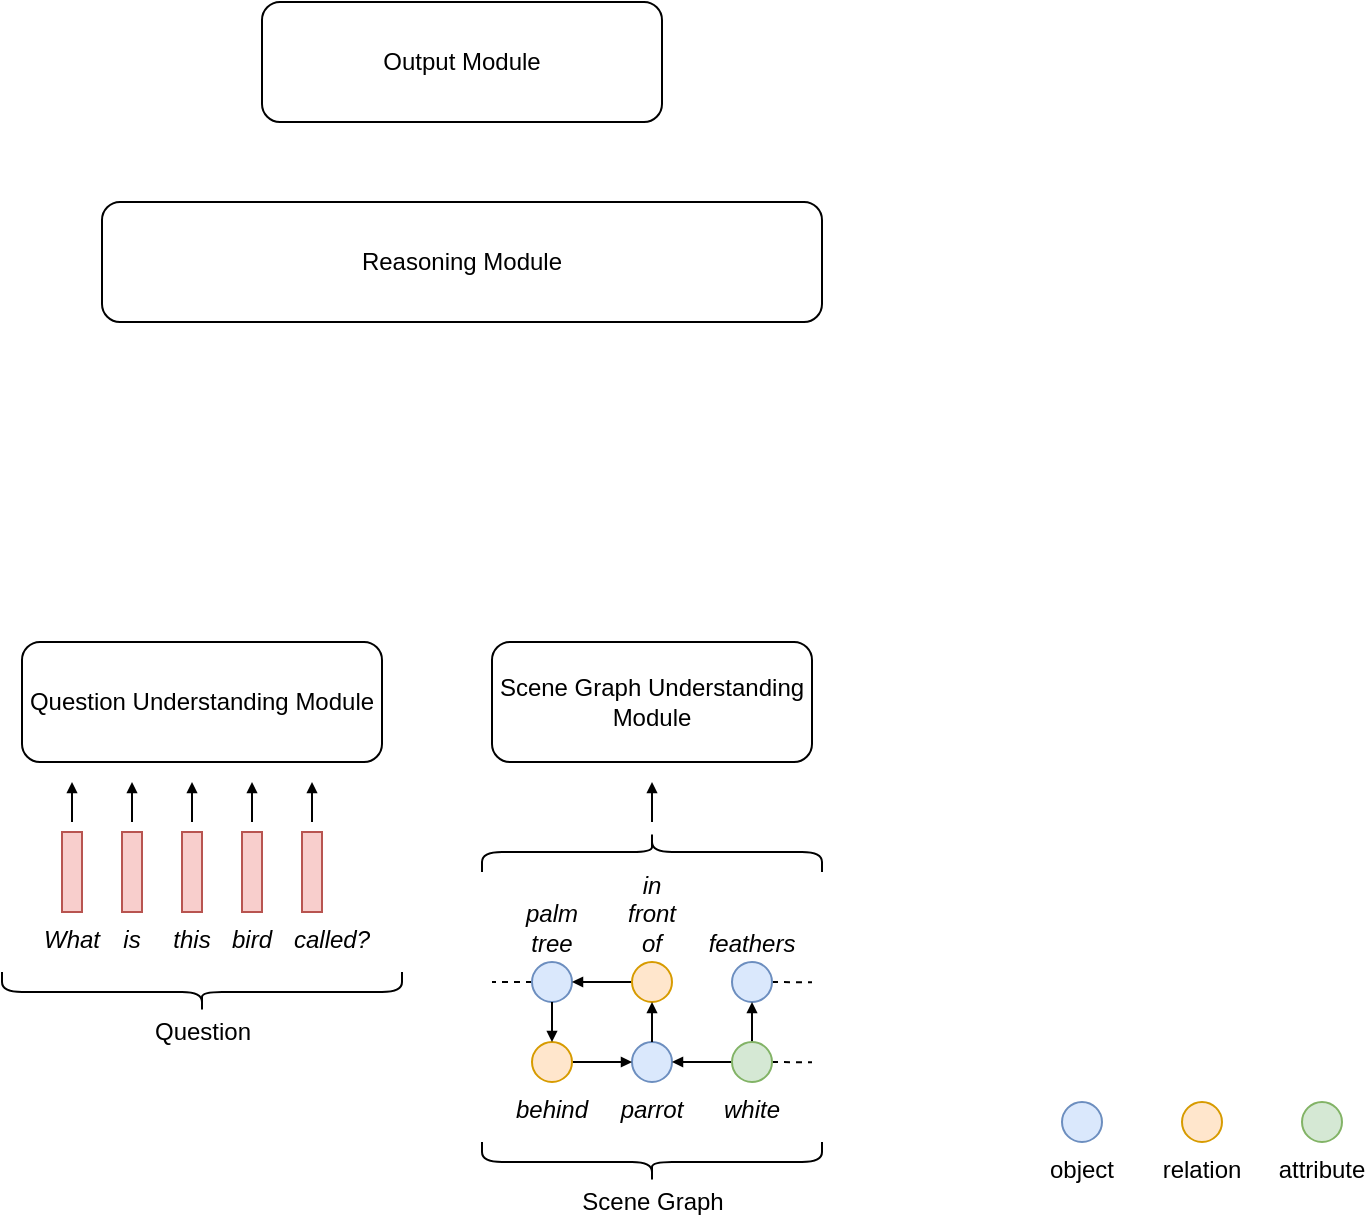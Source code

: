 <mxfile version="13.10.0" type="github">
  <diagram id="HfLiJ4DD011SfzfWRTsT" name="Page-1">
    <mxGraphModel dx="1685" dy="644" grid="1" gridSize="10" guides="1" tooltips="1" connect="1" arrows="1" fold="1" page="1" pageScale="1" pageWidth="827" pageHeight="1169" math="1" shadow="0">
      <root>
        <mxCell id="0" />
        <mxCell id="1" parent="0" />
        <mxCell id="9DUDsAGnaTjI5zjK5OL5-16" value="Scene Graph" style="text;html=1;align=center;verticalAlign=middle;resizable=0;points=[];autosize=1;" vertex="1" parent="1">
          <mxGeometry x="400" y="750" width="90" height="20" as="geometry" />
        </mxCell>
        <mxCell id="9DUDsAGnaTjI5zjK5OL5-17" value="Question Understanding Module" style="rounded=1;whiteSpace=wrap;html=1;" vertex="1" parent="1">
          <mxGeometry x="130" y="480" width="180" height="60" as="geometry" />
        </mxCell>
        <mxCell id="9DUDsAGnaTjI5zjK5OL5-18" value="Scene Graph Understanding Module" style="rounded=1;whiteSpace=wrap;html=1;" vertex="1" parent="1">
          <mxGeometry x="365" y="480" width="160" height="60" as="geometry" />
        </mxCell>
        <mxCell id="9DUDsAGnaTjI5zjK5OL5-19" value="Reasoning Module" style="rounded=1;whiteSpace=wrap;html=1;" vertex="1" parent="1">
          <mxGeometry x="170" y="260" width="360" height="60" as="geometry" />
        </mxCell>
        <mxCell id="9DUDsAGnaTjI5zjK5OL5-21" value="Output Module" style="rounded=1;whiteSpace=wrap;html=1;" vertex="1" parent="1">
          <mxGeometry x="250" y="160" width="200" height="60" as="geometry" />
        </mxCell>
        <mxCell id="9DUDsAGnaTjI5zjK5OL5-28" value="Question" style="text;html=1;align=center;verticalAlign=middle;resizable=0;points=[];autosize=1;" vertex="1" parent="1">
          <mxGeometry x="185" y="665" width="70" height="20" as="geometry" />
        </mxCell>
        <mxCell id="9DUDsAGnaTjI5zjK5OL5-29" value="" style="shape=curlyBracket;whiteSpace=wrap;html=1;rounded=1;align=center;direction=north;" vertex="1" parent="1">
          <mxGeometry x="120" y="645" width="200" height="20" as="geometry" />
        </mxCell>
        <mxCell id="9DUDsAGnaTjI5zjK5OL5-31" value="" style="shape=curlyBracket;whiteSpace=wrap;html=1;rounded=1;align=center;direction=north;" vertex="1" parent="1">
          <mxGeometry x="360" y="730" width="170" height="20" as="geometry" />
        </mxCell>
        <mxCell id="9DUDsAGnaTjI5zjK5OL5-58" value="attribute" style="ellipse;whiteSpace=wrap;html=1;fillColor=#d5e8d4;strokeColor=#82b366;labelPosition=center;verticalLabelPosition=bottom;align=center;verticalAlign=top;" vertex="1" parent="1">
          <mxGeometry x="770" y="710" width="20" height="20" as="geometry" />
        </mxCell>
        <mxCell id="9DUDsAGnaTjI5zjK5OL5-59" value="object" style="ellipse;whiteSpace=wrap;html=1;fillColor=#dae8fc;strokeColor=#6c8ebf;labelPosition=center;verticalLabelPosition=bottom;align=center;verticalAlign=top;" vertex="1" parent="1">
          <mxGeometry x="650" y="710" width="20" height="20" as="geometry" />
        </mxCell>
        <mxCell id="9DUDsAGnaTjI5zjK5OL5-60" value="relation" style="ellipse;whiteSpace=wrap;html=1;fillColor=#ffe6cc;strokeColor=#d79b00;labelPosition=center;verticalLabelPosition=bottom;align=center;verticalAlign=top;" vertex="1" parent="1">
          <mxGeometry x="710" y="710" width="20" height="20" as="geometry" />
        </mxCell>
        <mxCell id="9DUDsAGnaTjI5zjK5OL5-85" value="" style="group" vertex="1" connectable="0" parent="1">
          <mxGeometry x="365" y="640" width="160" height="60" as="geometry" />
        </mxCell>
        <mxCell id="9DUDsAGnaTjI5zjK5OL5-45" value="&lt;i&gt;parrot&lt;/i&gt;" style="ellipse;whiteSpace=wrap;html=1;fillColor=#dae8fc;strokeColor=#6c8ebf;labelPosition=center;verticalLabelPosition=bottom;align=center;verticalAlign=top;" vertex="1" parent="9DUDsAGnaTjI5zjK5OL5-85">
          <mxGeometry x="70" y="40" width="20" height="20" as="geometry" />
        </mxCell>
        <mxCell id="9DUDsAGnaTjI5zjK5OL5-82" style="edgeStyle=none;rounded=1;orthogonalLoop=1;jettySize=auto;html=1;exitX=1;exitY=0.5;exitDx=0;exitDy=0;dashed=1;startArrow=none;startFill=0;startSize=3;endArrow=none;endFill=0;endSize=3;strokeColor=#000000;strokeWidth=1;fontSize=8;" edge="1" parent="9DUDsAGnaTjI5zjK5OL5-85" source="9DUDsAGnaTjI5zjK5OL5-46">
          <mxGeometry relative="1" as="geometry">
            <mxPoint x="160" y="10.167" as="targetPoint" />
          </mxGeometry>
        </mxCell>
        <mxCell id="9DUDsAGnaTjI5zjK5OL5-46" value="&lt;i&gt;feathers&lt;/i&gt;" style="ellipse;whiteSpace=wrap;html=1;fillColor=#dae8fc;strokeColor=#6c8ebf;labelPosition=center;verticalLabelPosition=top;align=center;verticalAlign=bottom;" vertex="1" parent="9DUDsAGnaTjI5zjK5OL5-85">
          <mxGeometry x="120" width="20" height="20" as="geometry" />
        </mxCell>
        <mxCell id="9DUDsAGnaTjI5zjK5OL5-75" style="edgeStyle=none;rounded=1;orthogonalLoop=1;jettySize=auto;html=1;exitX=0;exitY=0.5;exitDx=0;exitDy=0;entryX=1;entryY=0.5;entryDx=0;entryDy=0;startArrow=none;startFill=0;startSize=3;endArrow=block;endFill=1;endSize=3;strokeColor=#000000;strokeWidth=1;fontSize=8;" edge="1" parent="9DUDsAGnaTjI5zjK5OL5-85" source="9DUDsAGnaTjI5zjK5OL5-49" target="9DUDsAGnaTjI5zjK5OL5-45">
          <mxGeometry relative="1" as="geometry" />
        </mxCell>
        <mxCell id="9DUDsAGnaTjI5zjK5OL5-76" style="edgeStyle=none;rounded=1;orthogonalLoop=1;jettySize=auto;html=1;exitX=0.5;exitY=0;exitDx=0;exitDy=0;entryX=0.5;entryY=1;entryDx=0;entryDy=0;startArrow=none;startFill=0;startSize=3;endArrow=block;endFill=1;endSize=3;strokeColor=#000000;strokeWidth=1;fontSize=8;" edge="1" parent="9DUDsAGnaTjI5zjK5OL5-85" source="9DUDsAGnaTjI5zjK5OL5-49" target="9DUDsAGnaTjI5zjK5OL5-46">
          <mxGeometry relative="1" as="geometry" />
        </mxCell>
        <mxCell id="9DUDsAGnaTjI5zjK5OL5-83" style="edgeStyle=none;rounded=1;orthogonalLoop=1;jettySize=auto;html=1;exitX=1;exitY=0.5;exitDx=0;exitDy=0;dashed=1;startArrow=none;startFill=0;startSize=3;endArrow=none;endFill=0;endSize=3;strokeColor=#000000;strokeWidth=1;fontSize=8;" edge="1" parent="9DUDsAGnaTjI5zjK5OL5-85" source="9DUDsAGnaTjI5zjK5OL5-49">
          <mxGeometry relative="1" as="geometry">
            <mxPoint x="160" y="50.167" as="targetPoint" />
          </mxGeometry>
        </mxCell>
        <mxCell id="9DUDsAGnaTjI5zjK5OL5-49" value="&lt;i&gt;white&lt;/i&gt;" style="ellipse;whiteSpace=wrap;html=1;fillColor=#d5e8d4;strokeColor=#82b366;labelPosition=center;verticalLabelPosition=bottom;align=center;verticalAlign=top;" vertex="1" parent="9DUDsAGnaTjI5zjK5OL5-85">
          <mxGeometry x="120" y="40" width="20" height="20" as="geometry" />
        </mxCell>
        <mxCell id="9DUDsAGnaTjI5zjK5OL5-81" style="edgeStyle=none;rounded=1;orthogonalLoop=1;jettySize=auto;html=1;exitX=0;exitY=0.5;exitDx=0;exitDy=0;startArrow=none;startFill=0;startSize=3;endArrow=none;endFill=0;endSize=3;strokeColor=#000000;strokeWidth=1;fontSize=8;dashed=1;" edge="1" parent="9DUDsAGnaTjI5zjK5OL5-85" source="9DUDsAGnaTjI5zjK5OL5-51">
          <mxGeometry relative="1" as="geometry">
            <mxPoint y="10" as="targetPoint" />
          </mxGeometry>
        </mxCell>
        <mxCell id="9DUDsAGnaTjI5zjK5OL5-51" value="&lt;i&gt;palm tree&lt;/i&gt;" style="ellipse;whiteSpace=wrap;html=1;fillColor=#dae8fc;strokeColor=#6c8ebf;labelPosition=center;verticalLabelPosition=top;align=center;verticalAlign=bottom;" vertex="1" parent="9DUDsAGnaTjI5zjK5OL5-85">
          <mxGeometry x="20" width="20" height="20" as="geometry" />
        </mxCell>
        <mxCell id="9DUDsAGnaTjI5zjK5OL5-78" style="edgeStyle=none;rounded=1;orthogonalLoop=1;jettySize=auto;html=1;exitX=1;exitY=0.5;exitDx=0;exitDy=0;entryX=0;entryY=0.5;entryDx=0;entryDy=0;startArrow=none;startFill=0;startSize=3;endArrow=block;endFill=1;endSize=3;strokeColor=#000000;strokeWidth=1;fontSize=8;" edge="1" parent="9DUDsAGnaTjI5zjK5OL5-85" source="9DUDsAGnaTjI5zjK5OL5-52" target="9DUDsAGnaTjI5zjK5OL5-45">
          <mxGeometry relative="1" as="geometry" />
        </mxCell>
        <mxCell id="9DUDsAGnaTjI5zjK5OL5-52" value="&lt;i&gt;behind&lt;/i&gt;" style="ellipse;whiteSpace=wrap;html=1;fillColor=#ffe6cc;strokeColor=#d79b00;labelPosition=center;verticalLabelPosition=bottom;align=center;verticalAlign=top;" vertex="1" parent="9DUDsAGnaTjI5zjK5OL5-85">
          <mxGeometry x="20" y="40" width="20" height="20" as="geometry" />
        </mxCell>
        <mxCell id="9DUDsAGnaTjI5zjK5OL5-77" style="edgeStyle=none;rounded=1;orthogonalLoop=1;jettySize=auto;html=1;exitX=0.5;exitY=1;exitDx=0;exitDy=0;entryX=0.5;entryY=0;entryDx=0;entryDy=0;startArrow=none;startFill=0;startSize=3;endArrow=block;endFill=1;endSize=3;strokeColor=#000000;strokeWidth=1;fontSize=8;" edge="1" parent="9DUDsAGnaTjI5zjK5OL5-85" source="9DUDsAGnaTjI5zjK5OL5-51" target="9DUDsAGnaTjI5zjK5OL5-52">
          <mxGeometry relative="1" as="geometry" />
        </mxCell>
        <mxCell id="9DUDsAGnaTjI5zjK5OL5-80" style="edgeStyle=none;rounded=1;orthogonalLoop=1;jettySize=auto;html=1;exitX=0;exitY=0.5;exitDx=0;exitDy=0;entryX=1;entryY=0.5;entryDx=0;entryDy=0;startArrow=none;startFill=0;startSize=3;endArrow=block;endFill=1;endSize=3;strokeColor=#000000;strokeWidth=1;fontSize=8;" edge="1" parent="9DUDsAGnaTjI5zjK5OL5-85" source="9DUDsAGnaTjI5zjK5OL5-53" target="9DUDsAGnaTjI5zjK5OL5-51">
          <mxGeometry relative="1" as="geometry" />
        </mxCell>
        <mxCell id="9DUDsAGnaTjI5zjK5OL5-53" value="&lt;i&gt;in front of&lt;/i&gt;" style="ellipse;whiteSpace=wrap;html=1;fillColor=#ffe6cc;strokeColor=#d79b00;labelPosition=center;verticalLabelPosition=top;align=center;verticalAlign=bottom;" vertex="1" parent="9DUDsAGnaTjI5zjK5OL5-85">
          <mxGeometry x="70" width="20" height="20" as="geometry" />
        </mxCell>
        <mxCell id="9DUDsAGnaTjI5zjK5OL5-79" style="edgeStyle=none;rounded=1;orthogonalLoop=1;jettySize=auto;html=1;exitX=0.5;exitY=0;exitDx=0;exitDy=0;entryX=0.5;entryY=1;entryDx=0;entryDy=0;startArrow=none;startFill=0;startSize=3;endArrow=block;endFill=1;endSize=3;strokeColor=#000000;strokeWidth=1;fontSize=8;" edge="1" parent="9DUDsAGnaTjI5zjK5OL5-85" source="9DUDsAGnaTjI5zjK5OL5-45" target="9DUDsAGnaTjI5zjK5OL5-53">
          <mxGeometry relative="1" as="geometry" />
        </mxCell>
        <mxCell id="9DUDsAGnaTjI5zjK5OL5-110" value="" style="group" vertex="1" connectable="0" parent="1">
          <mxGeometry x="150" y="550" width="130" height="65" as="geometry" />
        </mxCell>
        <mxCell id="9DUDsAGnaTjI5zjK5OL5-100" value="" style="group" vertex="1" connectable="0" parent="9DUDsAGnaTjI5zjK5OL5-110">
          <mxGeometry y="25" width="130" height="40" as="geometry" />
        </mxCell>
        <mxCell id="9DUDsAGnaTjI5zjK5OL5-22" value="&lt;i&gt;What&lt;/i&gt;" style="rounded=0;whiteSpace=wrap;html=1;fillColor=#f8cecc;strokeColor=#b85450;labelPosition=center;verticalLabelPosition=bottom;align=center;verticalAlign=top;" vertex="1" parent="9DUDsAGnaTjI5zjK5OL5-100">
          <mxGeometry width="10" height="40" as="geometry" />
        </mxCell>
        <mxCell id="9DUDsAGnaTjI5zjK5OL5-24" value="&lt;i&gt;is&lt;/i&gt;" style="rounded=0;whiteSpace=wrap;html=1;fillColor=#f8cecc;strokeColor=#b85450;labelPosition=center;verticalLabelPosition=bottom;align=center;verticalAlign=top;" vertex="1" parent="9DUDsAGnaTjI5zjK5OL5-100">
          <mxGeometry x="30" width="10" height="40" as="geometry" />
        </mxCell>
        <mxCell id="9DUDsAGnaTjI5zjK5OL5-25" value="&lt;i&gt;this&lt;/i&gt;" style="rounded=0;whiteSpace=wrap;html=1;fillColor=#f8cecc;strokeColor=#b85450;labelPosition=center;verticalLabelPosition=bottom;align=center;verticalAlign=top;" vertex="1" parent="9DUDsAGnaTjI5zjK5OL5-100">
          <mxGeometry x="60" width="10" height="40" as="geometry" />
        </mxCell>
        <mxCell id="9DUDsAGnaTjI5zjK5OL5-26" value="&lt;i&gt;bird&lt;/i&gt;" style="rounded=0;whiteSpace=wrap;html=1;fillColor=#f8cecc;strokeColor=#b85450;labelPosition=center;verticalLabelPosition=bottom;align=center;verticalAlign=top;" vertex="1" parent="9DUDsAGnaTjI5zjK5OL5-100">
          <mxGeometry x="90" width="10" height="40" as="geometry" />
        </mxCell>
        <mxCell id="9DUDsAGnaTjI5zjK5OL5-27" value="&lt;i&gt;called?&lt;/i&gt;" style="rounded=0;whiteSpace=wrap;html=1;fillColor=#f8cecc;strokeColor=#b85450;labelPosition=right;verticalLabelPosition=bottom;align=center;verticalAlign=top;" vertex="1" parent="9DUDsAGnaTjI5zjK5OL5-100">
          <mxGeometry x="120" width="10" height="40" as="geometry" />
        </mxCell>
        <mxCell id="9DUDsAGnaTjI5zjK5OL5-105" style="edgeStyle=none;rounded=1;orthogonalLoop=1;jettySize=auto;html=1;startArrow=block;startFill=1;startSize=3;endArrow=none;endFill=0;endSize=3;strokeColor=#000000;strokeWidth=1;fontSize=8;" edge="1" parent="9DUDsAGnaTjI5zjK5OL5-110">
          <mxGeometry relative="1" as="geometry">
            <mxPoint x="5" y="20" as="targetPoint" />
            <mxPoint x="5" as="sourcePoint" />
          </mxGeometry>
        </mxCell>
        <mxCell id="9DUDsAGnaTjI5zjK5OL5-106" style="edgeStyle=none;rounded=1;orthogonalLoop=1;jettySize=auto;html=1;startArrow=block;startFill=1;startSize=3;endArrow=none;endFill=0;endSize=3;strokeColor=#000000;strokeWidth=1;fontSize=8;" edge="1" parent="9DUDsAGnaTjI5zjK5OL5-110">
          <mxGeometry relative="1" as="geometry">
            <mxPoint x="35" y="20" as="targetPoint" />
            <mxPoint x="35" as="sourcePoint" />
          </mxGeometry>
        </mxCell>
        <mxCell id="9DUDsAGnaTjI5zjK5OL5-107" style="edgeStyle=none;rounded=1;orthogonalLoop=1;jettySize=auto;html=1;startArrow=block;startFill=1;startSize=3;endArrow=none;endFill=0;endSize=3;strokeColor=#000000;strokeWidth=1;fontSize=8;" edge="1" parent="9DUDsAGnaTjI5zjK5OL5-110">
          <mxGeometry relative="1" as="geometry">
            <mxPoint x="65" y="20" as="targetPoint" />
            <mxPoint x="65" as="sourcePoint" />
          </mxGeometry>
        </mxCell>
        <mxCell id="9DUDsAGnaTjI5zjK5OL5-108" style="edgeStyle=none;rounded=1;orthogonalLoop=1;jettySize=auto;html=1;startArrow=block;startFill=1;startSize=3;endArrow=none;endFill=0;endSize=3;strokeColor=#000000;strokeWidth=1;fontSize=8;" edge="1" parent="9DUDsAGnaTjI5zjK5OL5-110">
          <mxGeometry relative="1" as="geometry">
            <mxPoint x="95" y="20" as="targetPoint" />
            <mxPoint x="95" as="sourcePoint" />
          </mxGeometry>
        </mxCell>
        <mxCell id="9DUDsAGnaTjI5zjK5OL5-109" style="edgeStyle=none;rounded=1;orthogonalLoop=1;jettySize=auto;html=1;startArrow=block;startFill=1;startSize=3;endArrow=none;endFill=0;endSize=3;strokeColor=#000000;strokeWidth=1;fontSize=8;" edge="1" parent="9DUDsAGnaTjI5zjK5OL5-110">
          <mxGeometry relative="1" as="geometry">
            <mxPoint x="125" y="20" as="targetPoint" />
            <mxPoint x="125" as="sourcePoint" />
          </mxGeometry>
        </mxCell>
        <mxCell id="9DUDsAGnaTjI5zjK5OL5-115" style="edgeStyle=none;rounded=1;orthogonalLoop=1;jettySize=auto;html=1;startArrow=none;startFill=0;startSize=3;endArrow=block;endFill=1;endSize=3;strokeColor=#000000;strokeWidth=1;fontSize=8;" edge="1" parent="1">
          <mxGeometry relative="1" as="geometry">
            <mxPoint x="445" y="550" as="targetPoint" />
            <mxPoint x="445" y="570" as="sourcePoint" />
          </mxGeometry>
        </mxCell>
        <mxCell id="9DUDsAGnaTjI5zjK5OL5-112" value="" style="shape=curlyBracket;whiteSpace=wrap;html=1;rounded=1;align=center;direction=south;" vertex="1" parent="1">
          <mxGeometry x="360" y="575" width="170" height="20" as="geometry" />
        </mxCell>
      </root>
    </mxGraphModel>
  </diagram>
</mxfile>
